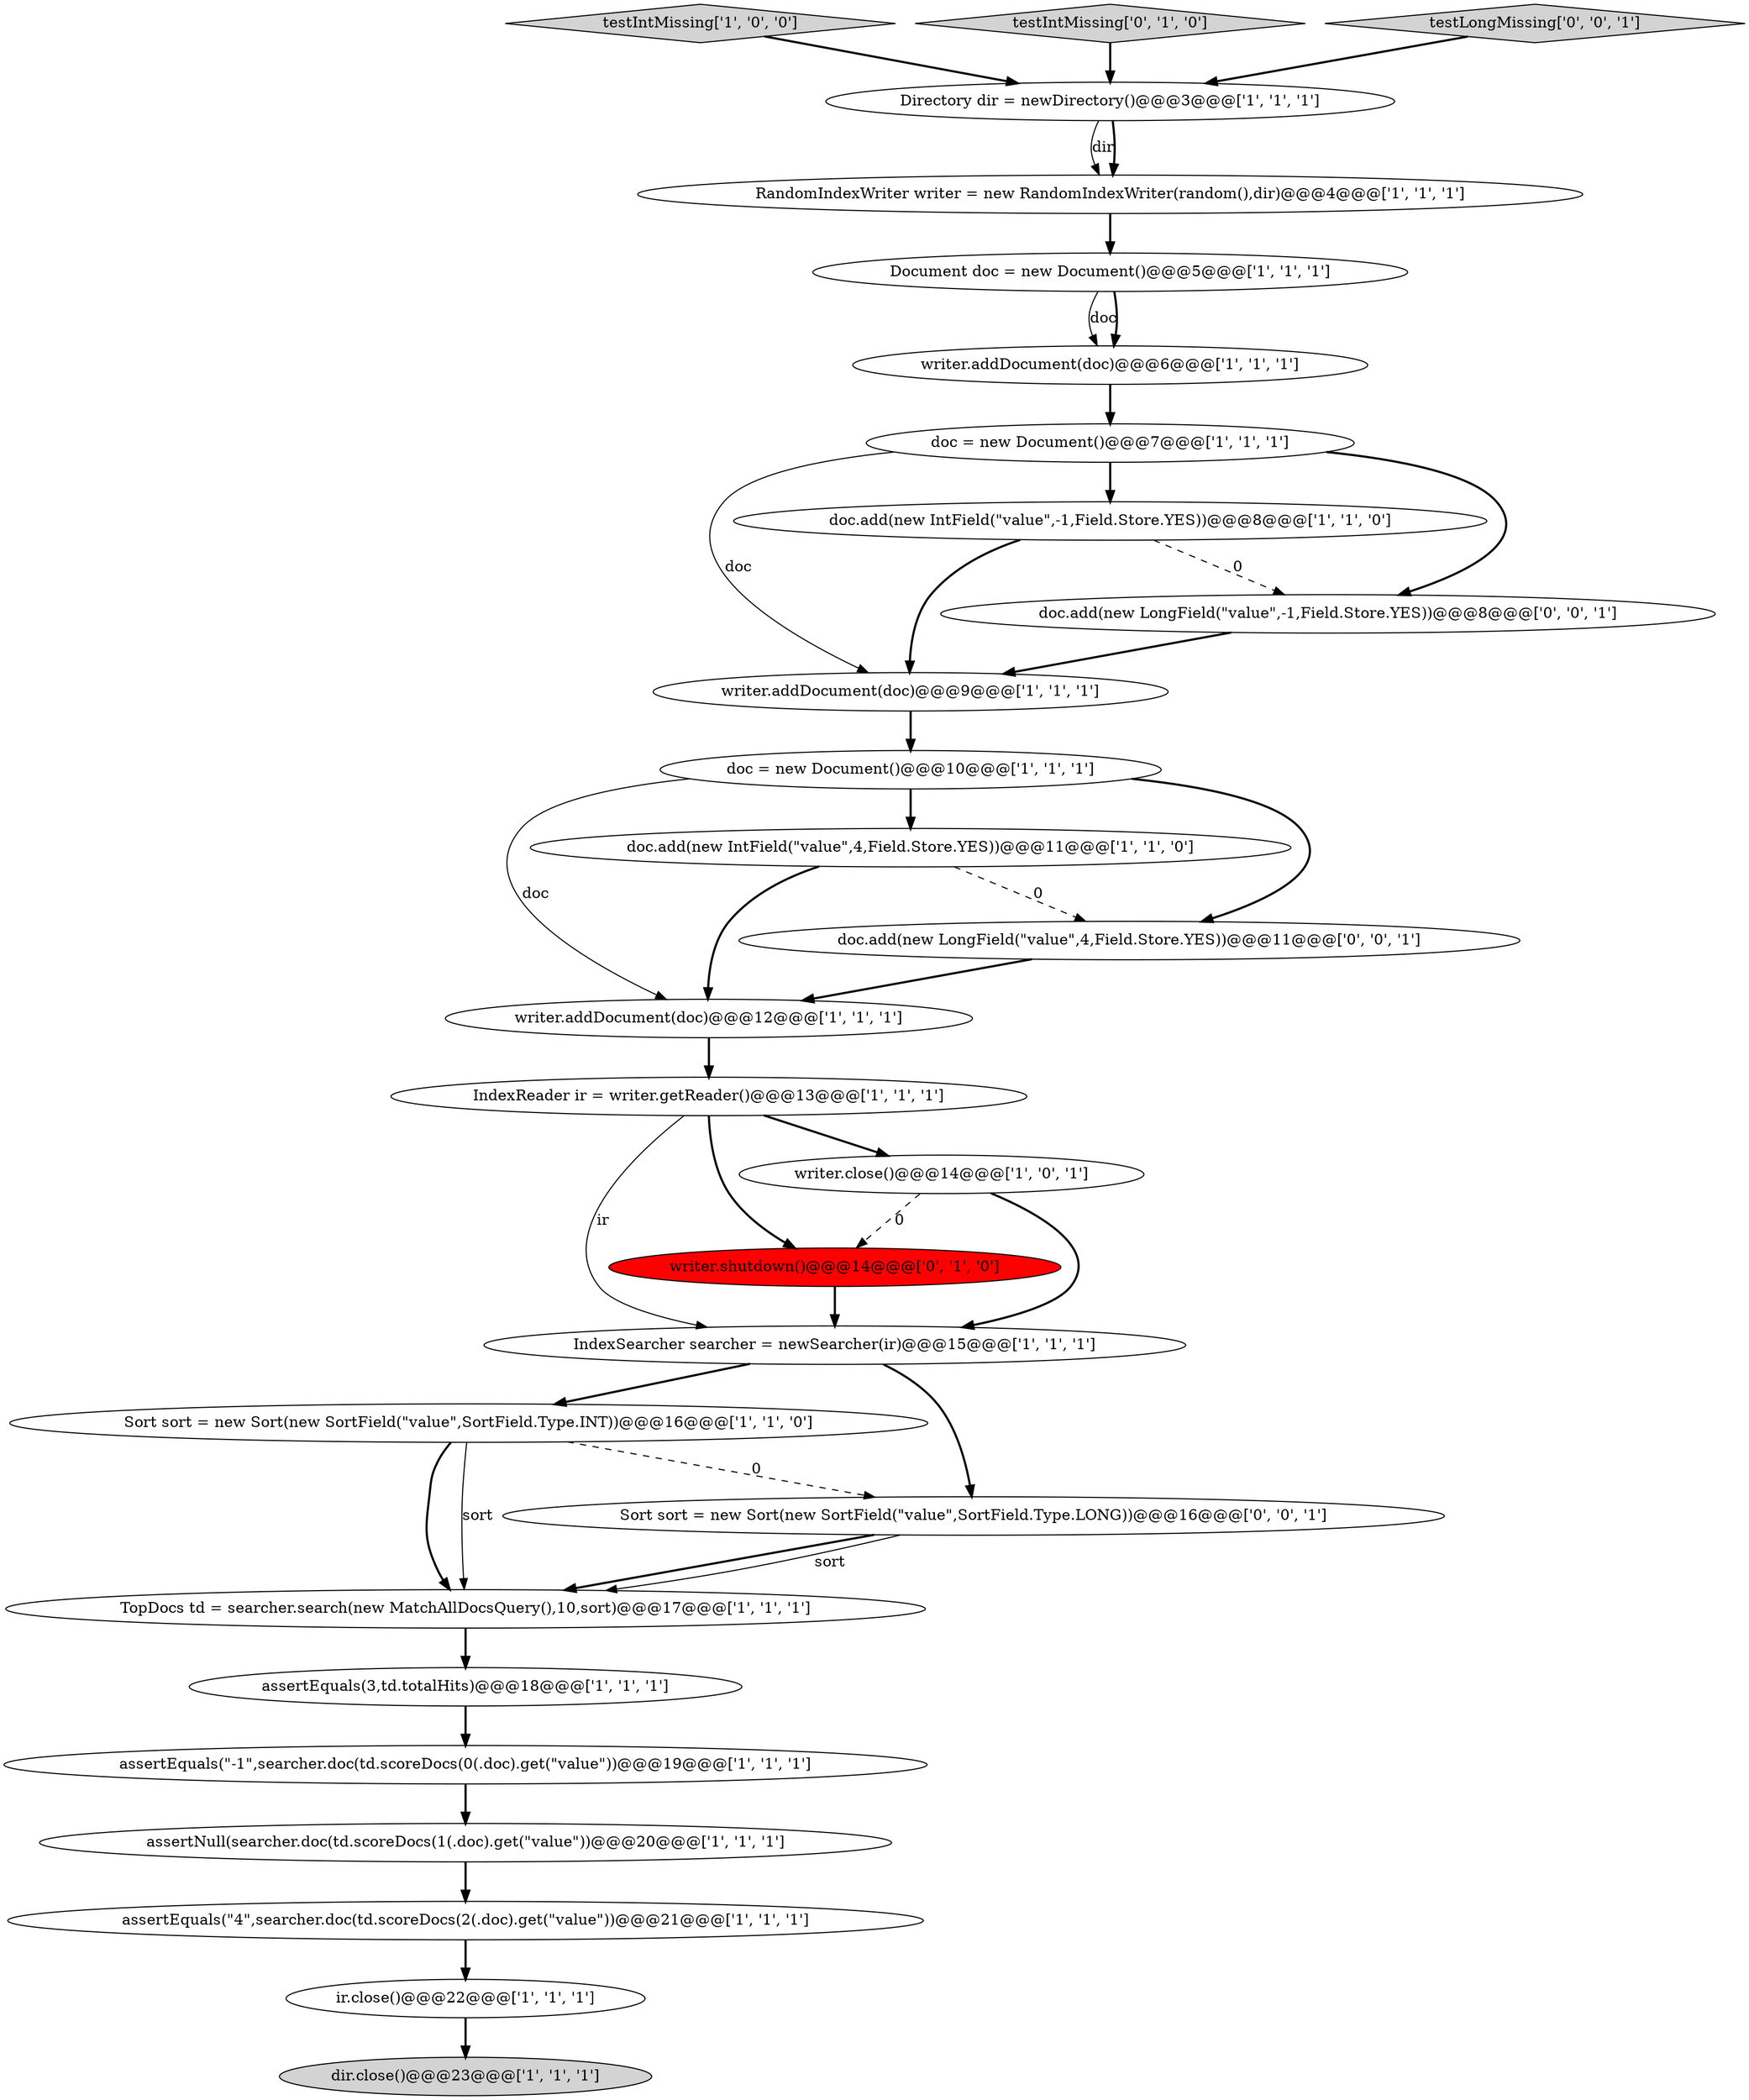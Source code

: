 digraph {
6 [style = filled, label = "Sort sort = new Sort(new SortField(\"value\",SortField.Type.INT))@@@16@@@['1', '1', '0']", fillcolor = white, shape = ellipse image = "AAA0AAABBB1BBB"];
13 [style = filled, label = "doc.add(new IntField(\"value\",4,Field.Store.YES))@@@11@@@['1', '1', '0']", fillcolor = white, shape = ellipse image = "AAA0AAABBB1BBB"];
16 [style = filled, label = "testIntMissing['1', '0', '0']", fillcolor = lightgray, shape = diamond image = "AAA0AAABBB1BBB"];
3 [style = filled, label = "assertEquals(\"4\",searcher.doc(td.scoreDocs(2(.doc).get(\"value\"))@@@21@@@['1', '1', '1']", fillcolor = white, shape = ellipse image = "AAA0AAABBB1BBB"];
17 [style = filled, label = "ir.close()@@@22@@@['1', '1', '1']", fillcolor = white, shape = ellipse image = "AAA0AAABBB1BBB"];
5 [style = filled, label = "doc = new Document()@@@7@@@['1', '1', '1']", fillcolor = white, shape = ellipse image = "AAA0AAABBB1BBB"];
8 [style = filled, label = "doc = new Document()@@@10@@@['1', '1', '1']", fillcolor = white, shape = ellipse image = "AAA0AAABBB1BBB"];
10 [style = filled, label = "writer.addDocument(doc)@@@9@@@['1', '1', '1']", fillcolor = white, shape = ellipse image = "AAA0AAABBB1BBB"];
21 [style = filled, label = "Document doc = new Document()@@@5@@@['1', '1', '1']", fillcolor = white, shape = ellipse image = "AAA0AAABBB1BBB"];
23 [style = filled, label = "testIntMissing['0', '1', '0']", fillcolor = lightgray, shape = diamond image = "AAA0AAABBB2BBB"];
2 [style = filled, label = "dir.close()@@@23@@@['1', '1', '1']", fillcolor = lightgray, shape = ellipse image = "AAA0AAABBB1BBB"];
15 [style = filled, label = "writer.addDocument(doc)@@@12@@@['1', '1', '1']", fillcolor = white, shape = ellipse image = "AAA0AAABBB1BBB"];
12 [style = filled, label = "doc.add(new IntField(\"value\",-1,Field.Store.YES))@@@8@@@['1', '1', '0']", fillcolor = white, shape = ellipse image = "AAA0AAABBB1BBB"];
9 [style = filled, label = "RandomIndexWriter writer = new RandomIndexWriter(random(),dir)@@@4@@@['1', '1', '1']", fillcolor = white, shape = ellipse image = "AAA0AAABBB1BBB"];
1 [style = filled, label = "IndexSearcher searcher = newSearcher(ir)@@@15@@@['1', '1', '1']", fillcolor = white, shape = ellipse image = "AAA0AAABBB1BBB"];
25 [style = filled, label = "doc.add(new LongField(\"value\",-1,Field.Store.YES))@@@8@@@['0', '0', '1']", fillcolor = white, shape = ellipse image = "AAA0AAABBB3BBB"];
22 [style = filled, label = "writer.shutdown()@@@14@@@['0', '1', '0']", fillcolor = red, shape = ellipse image = "AAA1AAABBB2BBB"];
27 [style = filled, label = "Sort sort = new Sort(new SortField(\"value\",SortField.Type.LONG))@@@16@@@['0', '0', '1']", fillcolor = white, shape = ellipse image = "AAA0AAABBB3BBB"];
18 [style = filled, label = "IndexReader ir = writer.getReader()@@@13@@@['1', '1', '1']", fillcolor = white, shape = ellipse image = "AAA0AAABBB1BBB"];
11 [style = filled, label = "assertEquals(3,td.totalHits)@@@18@@@['1', '1', '1']", fillcolor = white, shape = ellipse image = "AAA0AAABBB1BBB"];
26 [style = filled, label = "testLongMissing['0', '0', '1']", fillcolor = lightgray, shape = diamond image = "AAA0AAABBB3BBB"];
7 [style = filled, label = "Directory dir = newDirectory()@@@3@@@['1', '1', '1']", fillcolor = white, shape = ellipse image = "AAA0AAABBB1BBB"];
20 [style = filled, label = "assertEquals(\"-1\",searcher.doc(td.scoreDocs(0(.doc).get(\"value\"))@@@19@@@['1', '1', '1']", fillcolor = white, shape = ellipse image = "AAA0AAABBB1BBB"];
24 [style = filled, label = "doc.add(new LongField(\"value\",4,Field.Store.YES))@@@11@@@['0', '0', '1']", fillcolor = white, shape = ellipse image = "AAA0AAABBB3BBB"];
19 [style = filled, label = "assertNull(searcher.doc(td.scoreDocs(1(.doc).get(\"value\"))@@@20@@@['1', '1', '1']", fillcolor = white, shape = ellipse image = "AAA0AAABBB1BBB"];
4 [style = filled, label = "writer.addDocument(doc)@@@6@@@['1', '1', '1']", fillcolor = white, shape = ellipse image = "AAA0AAABBB1BBB"];
14 [style = filled, label = "TopDocs td = searcher.search(new MatchAllDocsQuery(),10,sort)@@@17@@@['1', '1', '1']", fillcolor = white, shape = ellipse image = "AAA0AAABBB1BBB"];
0 [style = filled, label = "writer.close()@@@14@@@['1', '0', '1']", fillcolor = white, shape = ellipse image = "AAA0AAABBB1BBB"];
11->20 [style = bold, label=""];
26->7 [style = bold, label=""];
27->14 [style = bold, label=""];
7->9 [style = solid, label="dir"];
1->27 [style = bold, label=""];
16->7 [style = bold, label=""];
21->4 [style = solid, label="doc"];
15->18 [style = bold, label=""];
0->22 [style = dashed, label="0"];
5->25 [style = bold, label=""];
6->14 [style = bold, label=""];
7->9 [style = bold, label=""];
27->14 [style = solid, label="sort"];
18->1 [style = solid, label="ir"];
13->24 [style = dashed, label="0"];
12->10 [style = bold, label=""];
1->6 [style = bold, label=""];
18->22 [style = bold, label=""];
12->25 [style = dashed, label="0"];
10->8 [style = bold, label=""];
17->2 [style = bold, label=""];
5->12 [style = bold, label=""];
6->27 [style = dashed, label="0"];
6->14 [style = solid, label="sort"];
0->1 [style = bold, label=""];
5->10 [style = solid, label="doc"];
9->21 [style = bold, label=""];
3->17 [style = bold, label=""];
25->10 [style = bold, label=""];
23->7 [style = bold, label=""];
13->15 [style = bold, label=""];
22->1 [style = bold, label=""];
20->19 [style = bold, label=""];
14->11 [style = bold, label=""];
4->5 [style = bold, label=""];
19->3 [style = bold, label=""];
18->0 [style = bold, label=""];
8->15 [style = solid, label="doc"];
8->13 [style = bold, label=""];
21->4 [style = bold, label=""];
24->15 [style = bold, label=""];
8->24 [style = bold, label=""];
}
